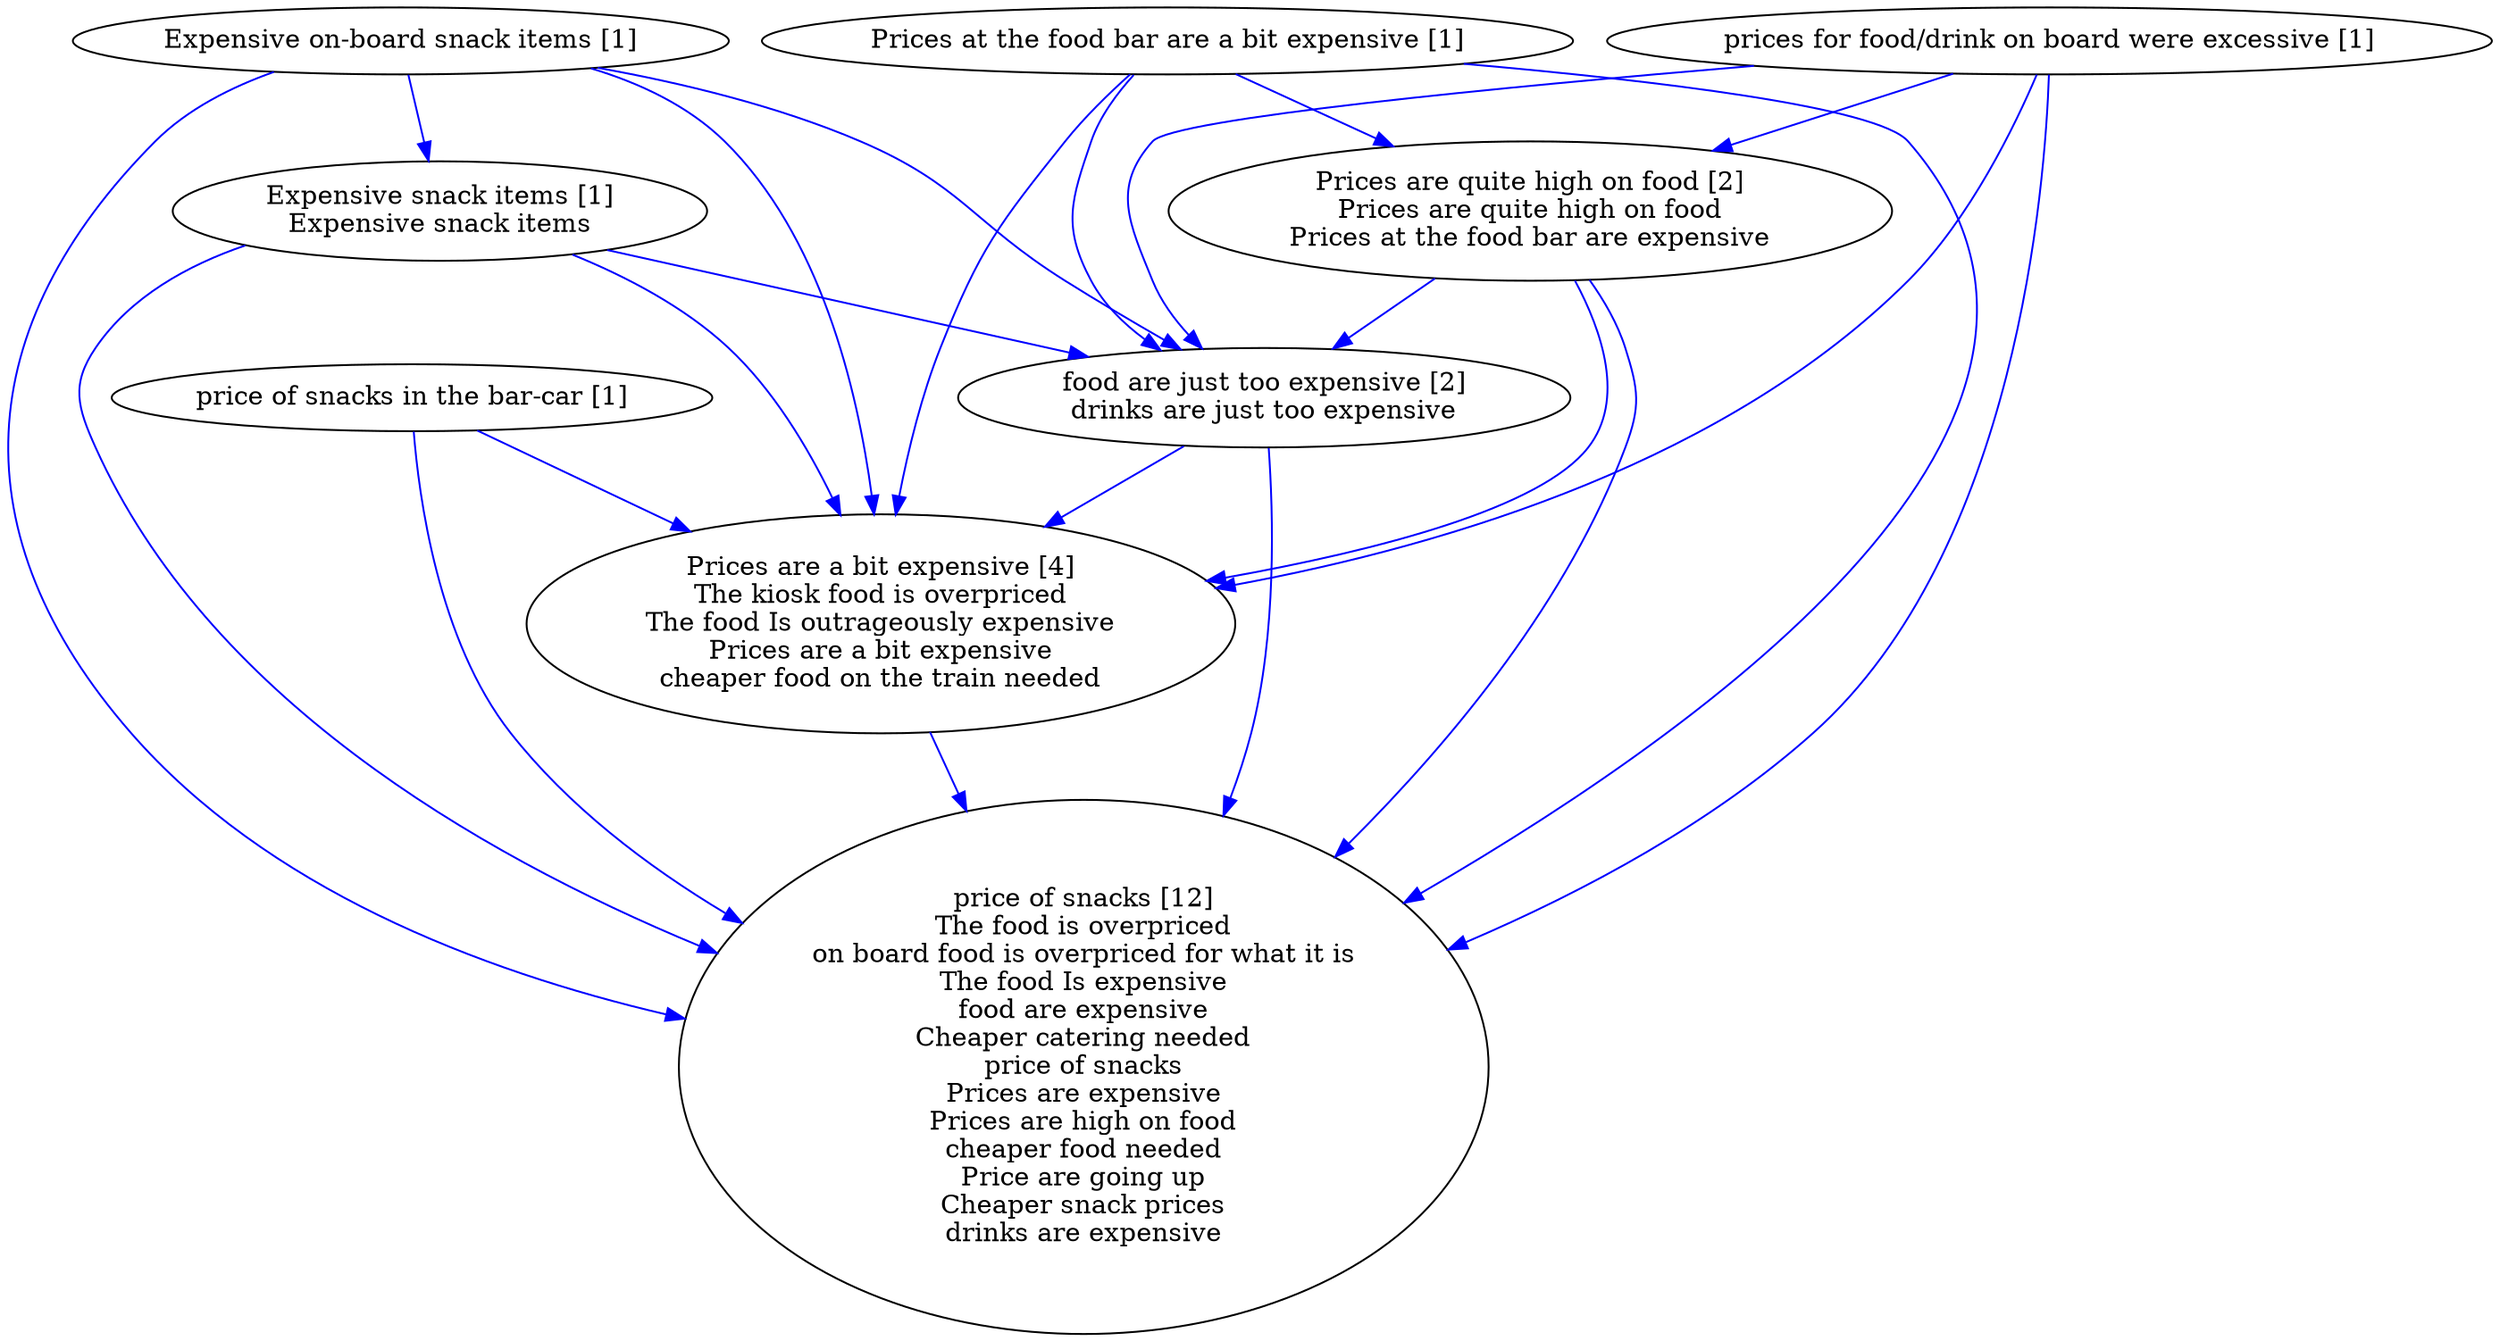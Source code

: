 digraph collapsedGraph {
"Prices are quite high on food [2]\nPrices are quite high on food\nPrices at the food bar are expensive""food are just too expensive [2]\ndrinks are just too expensive""price of snacks [12]\nThe food is overpriced\non board food is overpriced for what it is\nThe food Is expensive\nfood are expensive\nCheaper catering needed\nprice of snacks\nPrices are expensive\nPrices are high on food\ncheaper food needed\nPrice are going up\nCheaper snack prices\ndrinks are expensive""Prices are a bit expensive [4]\nThe kiosk food is overpriced\nThe food Is outrageously expensive\nPrices are a bit expensive\ncheaper food on the train needed""Expensive on-board snack items [1]""Expensive snack items [1]\nExpensive snack items""Prices at the food bar are a bit expensive [1]""price of snacks in the bar-car [1]""prices for food/drink on board were excessive [1]""Prices are quite high on food [2]\nPrices are quite high on food\nPrices at the food bar are expensive" -> "price of snacks [12]\nThe food is overpriced\non board food is overpriced for what it is\nThe food Is expensive\nfood are expensive\nCheaper catering needed\nprice of snacks\nPrices are expensive\nPrices are high on food\ncheaper food needed\nPrice are going up\nCheaper snack prices\ndrinks are expensive" [color=blue]
"Prices are a bit expensive [4]\nThe kiosk food is overpriced\nThe food Is outrageously expensive\nPrices are a bit expensive\ncheaper food on the train needed" -> "price of snacks [12]\nThe food is overpriced\non board food is overpriced for what it is\nThe food Is expensive\nfood are expensive\nCheaper catering needed\nprice of snacks\nPrices are expensive\nPrices are high on food\ncheaper food needed\nPrice are going up\nCheaper snack prices\ndrinks are expensive" [color=blue]
"prices for food/drink on board were excessive [1]" -> "price of snacks [12]\nThe food is overpriced\non board food is overpriced for what it is\nThe food Is expensive\nfood are expensive\nCheaper catering needed\nprice of snacks\nPrices are expensive\nPrices are high on food\ncheaper food needed\nPrice are going up\nCheaper snack prices\ndrinks are expensive" [color=blue]
"prices for food/drink on board were excessive [1]" -> "Prices are a bit expensive [4]\nThe kiosk food is overpriced\nThe food Is outrageously expensive\nPrices are a bit expensive\ncheaper food on the train needed" [color=blue]
"price of snacks in the bar-car [1]" -> "Prices are a bit expensive [4]\nThe kiosk food is overpriced\nThe food Is outrageously expensive\nPrices are a bit expensive\ncheaper food on the train needed" [color=blue]
"food are just too expensive [2]\ndrinks are just too expensive" -> "Prices are a bit expensive [4]\nThe kiosk food is overpriced\nThe food Is outrageously expensive\nPrices are a bit expensive\ncheaper food on the train needed" [color=blue]
"price of snacks in the bar-car [1]" -> "price of snacks [12]\nThe food is overpriced\non board food is overpriced for what it is\nThe food Is expensive\nfood are expensive\nCheaper catering needed\nprice of snacks\nPrices are expensive\nPrices are high on food\ncheaper food needed\nPrice are going up\nCheaper snack prices\ndrinks are expensive" [color=blue]
"Prices are quite high on food [2]\nPrices are quite high on food\nPrices at the food bar are expensive" -> "food are just too expensive [2]\ndrinks are just too expensive" [color=blue]
"Prices at the food bar are a bit expensive [1]" -> "Prices are a bit expensive [4]\nThe kiosk food is overpriced\nThe food Is outrageously expensive\nPrices are a bit expensive\ncheaper food on the train needed" [color=blue]
"Prices at the food bar are a bit expensive [1]" -> "food are just too expensive [2]\ndrinks are just too expensive" [color=blue]
"Expensive snack items [1]\nExpensive snack items" -> "food are just too expensive [2]\ndrinks are just too expensive" [color=blue]
"Expensive snack items [1]\nExpensive snack items" -> "Prices are a bit expensive [4]\nThe kiosk food is overpriced\nThe food Is outrageously expensive\nPrices are a bit expensive\ncheaper food on the train needed" [color=blue]
"Expensive on-board snack items [1]" -> "price of snacks [12]\nThe food is overpriced\non board food is overpriced for what it is\nThe food Is expensive\nfood are expensive\nCheaper catering needed\nprice of snacks\nPrices are expensive\nPrices are high on food\ncheaper food needed\nPrice are going up\nCheaper snack prices\ndrinks are expensive" [color=blue]
"food are just too expensive [2]\ndrinks are just too expensive" -> "price of snacks [12]\nThe food is overpriced\non board food is overpriced for what it is\nThe food Is expensive\nfood are expensive\nCheaper catering needed\nprice of snacks\nPrices are expensive\nPrices are high on food\ncheaper food needed\nPrice are going up\nCheaper snack prices\ndrinks are expensive" [color=blue]
"Prices at the food bar are a bit expensive [1]" -> "price of snacks [12]\nThe food is overpriced\non board food is overpriced for what it is\nThe food Is expensive\nfood are expensive\nCheaper catering needed\nprice of snacks\nPrices are expensive\nPrices are high on food\ncheaper food needed\nPrice are going up\nCheaper snack prices\ndrinks are expensive" [color=blue]
"Prices at the food bar are a bit expensive [1]" -> "Prices are quite high on food [2]\nPrices are quite high on food\nPrices at the food bar are expensive" [color=blue]
"prices for food/drink on board were excessive [1]" -> "Prices are quite high on food [2]\nPrices are quite high on food\nPrices at the food bar are expensive" [color=blue]
"prices for food/drink on board were excessive [1]" -> "food are just too expensive [2]\ndrinks are just too expensive" [color=blue]
"Expensive snack items [1]\nExpensive snack items" -> "price of snacks [12]\nThe food is overpriced\non board food is overpriced for what it is\nThe food Is expensive\nfood are expensive\nCheaper catering needed\nprice of snacks\nPrices are expensive\nPrices are high on food\ncheaper food needed\nPrice are going up\nCheaper snack prices\ndrinks are expensive" [color=blue]
"Expensive on-board snack items [1]" -> "Prices are a bit expensive [4]\nThe kiosk food is overpriced\nThe food Is outrageously expensive\nPrices are a bit expensive\ncheaper food on the train needed" [color=blue]
"Expensive on-board snack items [1]" -> "food are just too expensive [2]\ndrinks are just too expensive" [color=blue]
"Expensive on-board snack items [1]" -> "Expensive snack items [1]\nExpensive snack items" [color=blue]
"Prices are quite high on food [2]\nPrices are quite high on food\nPrices at the food bar are expensive" -> "Prices are a bit expensive [4]\nThe kiosk food is overpriced\nThe food Is outrageously expensive\nPrices are a bit expensive\ncheaper food on the train needed" [color=blue]
}